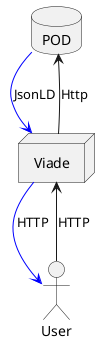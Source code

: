 @startuml

node "Viade" {

}

database "POD" {
    
}
actor User
Viade <-[#blue]up- POD:JsonLD
Viade -up-> POD:Http
User -> Viade:HTTP
User <-[#blue]up- Viade:HTTP
@enduml
